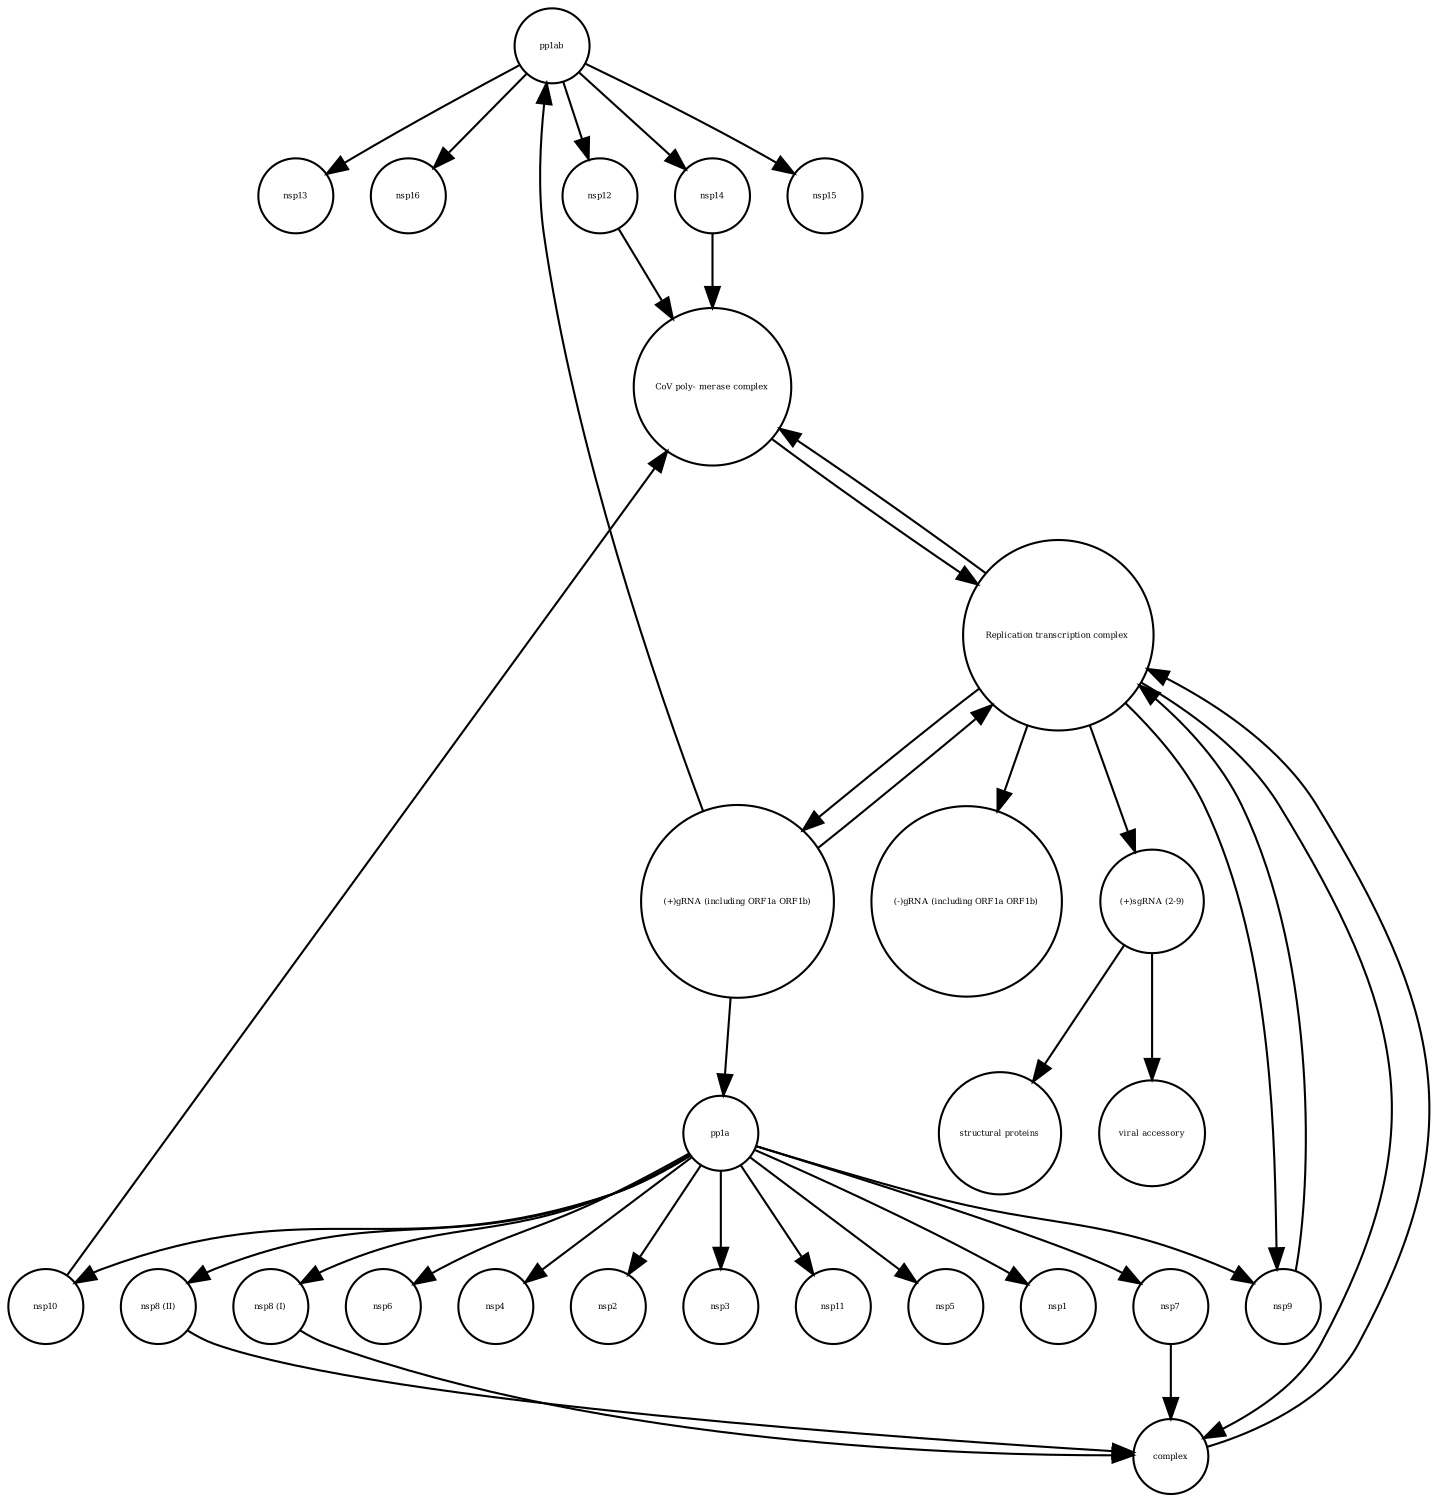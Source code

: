 strict digraph  {
nsp13 [annotation="", bipartite=0, cls=macromolecule, fontsize=4, label=nsp13, shape=circle];
"nsp8 (I)" [annotation="", bipartite=0, cls=macromolecule, fontsize=4, label="nsp8 (I)", shape=circle];
"CoV poly- merase complex" [annotation="", bipartite=0, cls=complex, fontsize=4, label="CoV poly- merase complex", shape=circle];
nsp6 [annotation="", bipartite=0, cls=macromolecule, fontsize=4, label=nsp6, shape=circle];
pp1a [annotation="", bipartite=0, cls=macromolecule, fontsize=4, label=pp1a, shape=circle];
nsp4 [annotation="", bipartite=0, cls=macromolecule, fontsize=4, label=nsp4, shape=circle];
nsp2 [annotation="", bipartite=0, cls=macromolecule, fontsize=4, label=nsp2, shape=circle];
"(-)gRNA (including ORF1a ORF1b)" [annotation="", bipartite=0, cls="nucleic acid feature", fontsize=4, label="(-)gRNA (including ORF1a ORF1b)", shape=circle];
nsp16 [annotation="", bipartite=0, cls=macromolecule, fontsize=4, label=nsp16, shape=circle];
nsp3 [annotation="", bipartite=0, cls=macromolecule, fontsize=4, label=nsp3, shape=circle];
nsp11 [annotation="", bipartite=0, cls=macromolecule, fontsize=4, label=nsp11, shape=circle];
nsp12 [annotation="", bipartite=0, cls=macromolecule, fontsize=4, label=nsp12, shape=circle];
nsp15 [annotation="", bipartite=0, cls=macromolecule, fontsize=4, label=nsp15, shape=circle];
nsp9 [annotation="", bipartite=0, cls=macromolecule, fontsize=4, label=nsp9, shape=circle];
nsp10 [annotation="", bipartite=0, cls=macromolecule, fontsize=4, label=nsp10, shape=circle];
nsp7 [annotation="", bipartite=0, cls=macromolecule, fontsize=4, label=nsp7, shape=circle];
"Replication transcription complex " [annotation="", bipartite=0, cls=complex, fontsize=4, label="Replication transcription complex ", shape=circle];
complex [annotation="", bipartite=0, cls=complex, fontsize=4, label=complex, shape=circle];
"(+)sgRNA (2-9)" [annotation="", bipartite=0, cls="nucleic acid feature", fontsize=4, label="(+)sgRNA (2-9)", shape=circle];
"structural proteins" [annotation="", bipartite=0, cls=macromolecule, fontsize=4, label="structural proteins", shape=circle];
"nsp8 (II)" [annotation="", bipartite=0, cls=macromolecule, fontsize=4, label="nsp8 (II)", shape=circle];
nsp5 [annotation="", bipartite=0, cls=macromolecule, fontsize=4, label=nsp5, shape=circle];
pp1ab [annotation="", bipartite=0, cls=macromolecule, fontsize=4, label=pp1ab, shape=circle];
nsp1 [annotation="", bipartite=0, cls=macromolecule, fontsize=4, label=nsp1, shape=circle];
"viral accessory" [annotation="", bipartite=0, cls=macromolecule, fontsize=4, label="viral accessory", shape=circle];
"(+)gRNA (including ORF1a ORF1b)" [annotation="", bipartite=0, cls="nucleic acid feature", fontsize=4, label="(+)gRNA (including ORF1a ORF1b)", shape=circle];
nsp14 [annotation="", bipartite=0, cls=macromolecule, fontsize=4, label=nsp14, shape=circle];
"nsp8 (I)" -> complex  [annotation="", interaction_type=production];
"CoV poly- merase complex" -> "Replication transcription complex "  [annotation="", interaction_type=production];
pp1a -> "nsp8 (I)"  [annotation="", interaction_type=production];
pp1a -> "nsp8 (II)"  [annotation="", interaction_type=production];
pp1a -> nsp5  [annotation="", interaction_type=production];
pp1a -> nsp3  [annotation="", interaction_type=production];
pp1a -> nsp1  [annotation="", interaction_type=production];
pp1a -> nsp11  [annotation="", interaction_type=production];
pp1a -> nsp2  [annotation="", interaction_type=production];
pp1a -> nsp6  [annotation="", interaction_type=production];
pp1a -> nsp9  [annotation="", interaction_type=production];
pp1a -> nsp10  [annotation="", interaction_type=production];
pp1a -> nsp4  [annotation="", interaction_type=production];
pp1a -> nsp7  [annotation="", interaction_type=production];
nsp12 -> "CoV poly- merase complex"  [annotation="", interaction_type=production];
nsp9 -> "Replication transcription complex "  [annotation="", interaction_type=production];
nsp10 -> "CoV poly- merase complex"  [annotation="", interaction_type=production];
nsp7 -> complex  [annotation="", interaction_type=production];
"Replication transcription complex " -> "(+)sgRNA (2-9)"  [annotation="", interaction_type="necessary stimulation"];
"Replication transcription complex " -> complex  [annotation="", interaction_type=production];
"Replication transcription complex " -> "CoV poly- merase complex"  [annotation="", interaction_type=production];
"Replication transcription complex " -> "(+)gRNA (including ORF1a ORF1b)"  [annotation="", interaction_type=production];
"Replication transcription complex " -> "(-)gRNA (including ORF1a ORF1b)"  [annotation="", interaction_type=production];
"Replication transcription complex " -> nsp9  [annotation="", interaction_type=production];
complex -> "Replication transcription complex "  [annotation="", interaction_type=production];
"(+)sgRNA (2-9)" -> "structural proteins"  [annotation="", interaction_type="necessary stimulation"];
"(+)sgRNA (2-9)" -> "viral accessory"  [annotation="", interaction_type="necessary stimulation"];
"nsp8 (II)" -> complex  [annotation="", interaction_type=production];
pp1ab -> nsp13  [annotation="", interaction_type=production];
pp1ab -> nsp12  [annotation="", interaction_type=production];
pp1ab -> nsp15  [annotation="", interaction_type=production];
pp1ab -> nsp14  [annotation="", interaction_type=production];
pp1ab -> nsp16  [annotation="", interaction_type=production];
"(+)gRNA (including ORF1a ORF1b)" -> pp1a  [annotation="", interaction_type="necessary stimulation"];
"(+)gRNA (including ORF1a ORF1b)" -> pp1ab  [annotation="", interaction_type="necessary stimulation"];
"(+)gRNA (including ORF1a ORF1b)" -> "Replication transcription complex "  [annotation="", interaction_type=production];
nsp14 -> "CoV poly- merase complex"  [annotation="", interaction_type=production];
}
